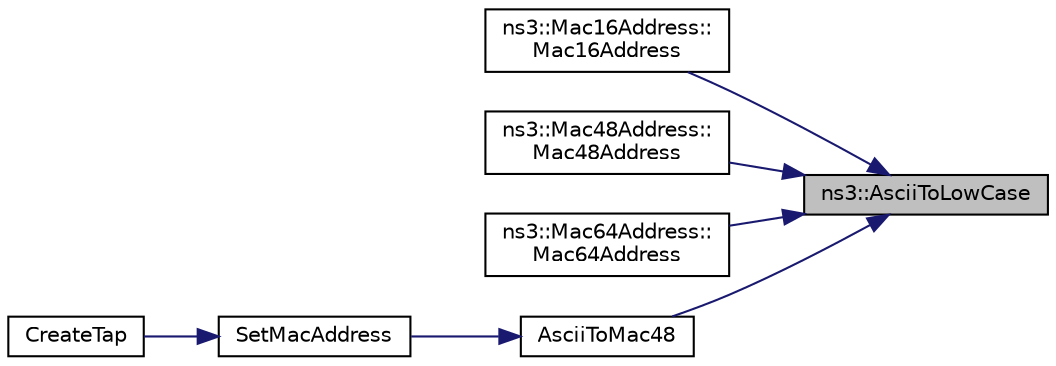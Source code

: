 digraph "ns3::AsciiToLowCase"
{
 // LATEX_PDF_SIZE
  edge [fontname="Helvetica",fontsize="10",labelfontname="Helvetica",labelfontsize="10"];
  node [fontname="Helvetica",fontsize="10",shape=record];
  rankdir="RL";
  Node1 [label="ns3::AsciiToLowCase",height=0.2,width=0.4,color="black", fillcolor="grey75", style="filled", fontcolor="black",tooltip="Converts a char to lower case."];
  Node1 -> Node2 [dir="back",color="midnightblue",fontsize="10",style="solid",fontname="Helvetica"];
  Node2 [label="ns3::Mac16Address::\lMac16Address",height=0.2,width=0.4,color="black", fillcolor="white", style="filled",URL="$classns3_1_1_mac16_address.html#adb55725fcc2b56fe5dfc495bc77f0f2d",tooltip=" "];
  Node1 -> Node3 [dir="back",color="midnightblue",fontsize="10",style="solid",fontname="Helvetica"];
  Node3 [label="ns3::Mac48Address::\lMac48Address",height=0.2,width=0.4,color="black", fillcolor="white", style="filled",URL="$classns3_1_1_mac48_address.html#a8243481c4102fd82a8c47d12d0bfd1a3",tooltip=" "];
  Node1 -> Node4 [dir="back",color="midnightblue",fontsize="10",style="solid",fontname="Helvetica"];
  Node4 [label="ns3::Mac64Address::\lMac64Address",height=0.2,width=0.4,color="black", fillcolor="white", style="filled",URL="$classns3_1_1_mac64_address.html#aa5f02b23c9a80cb91a94fe0bf45f6fff",tooltip=" "];
  Node1 -> Node5 [dir="back",color="midnightblue",fontsize="10",style="solid",fontname="Helvetica"];
  Node5 [label="AsciiToMac48",height=0.2,width=0.4,color="black", fillcolor="white", style="filled",URL="$tap-device-creator_8cc.html#a9c187f003617baea6ff2ded1043595c4",tooltip=" "];
  Node5 -> Node6 [dir="back",color="midnightblue",fontsize="10",style="solid",fontname="Helvetica"];
  Node6 [label="SetMacAddress",height=0.2,width=0.4,color="black", fillcolor="white", style="filled",URL="$tap-device-creator_8cc.html#ace2e6e4957bebb5dd5d93dcaa917cc19",tooltip=" "];
  Node6 -> Node7 [dir="back",color="midnightblue",fontsize="10",style="solid",fontname="Helvetica"];
  Node7 [label="CreateTap",height=0.2,width=0.4,color="black", fillcolor="white", style="filled",URL="$tap-device-creator_8cc.html#adfa72932b0318d125690937ebc451338",tooltip=" "];
}
